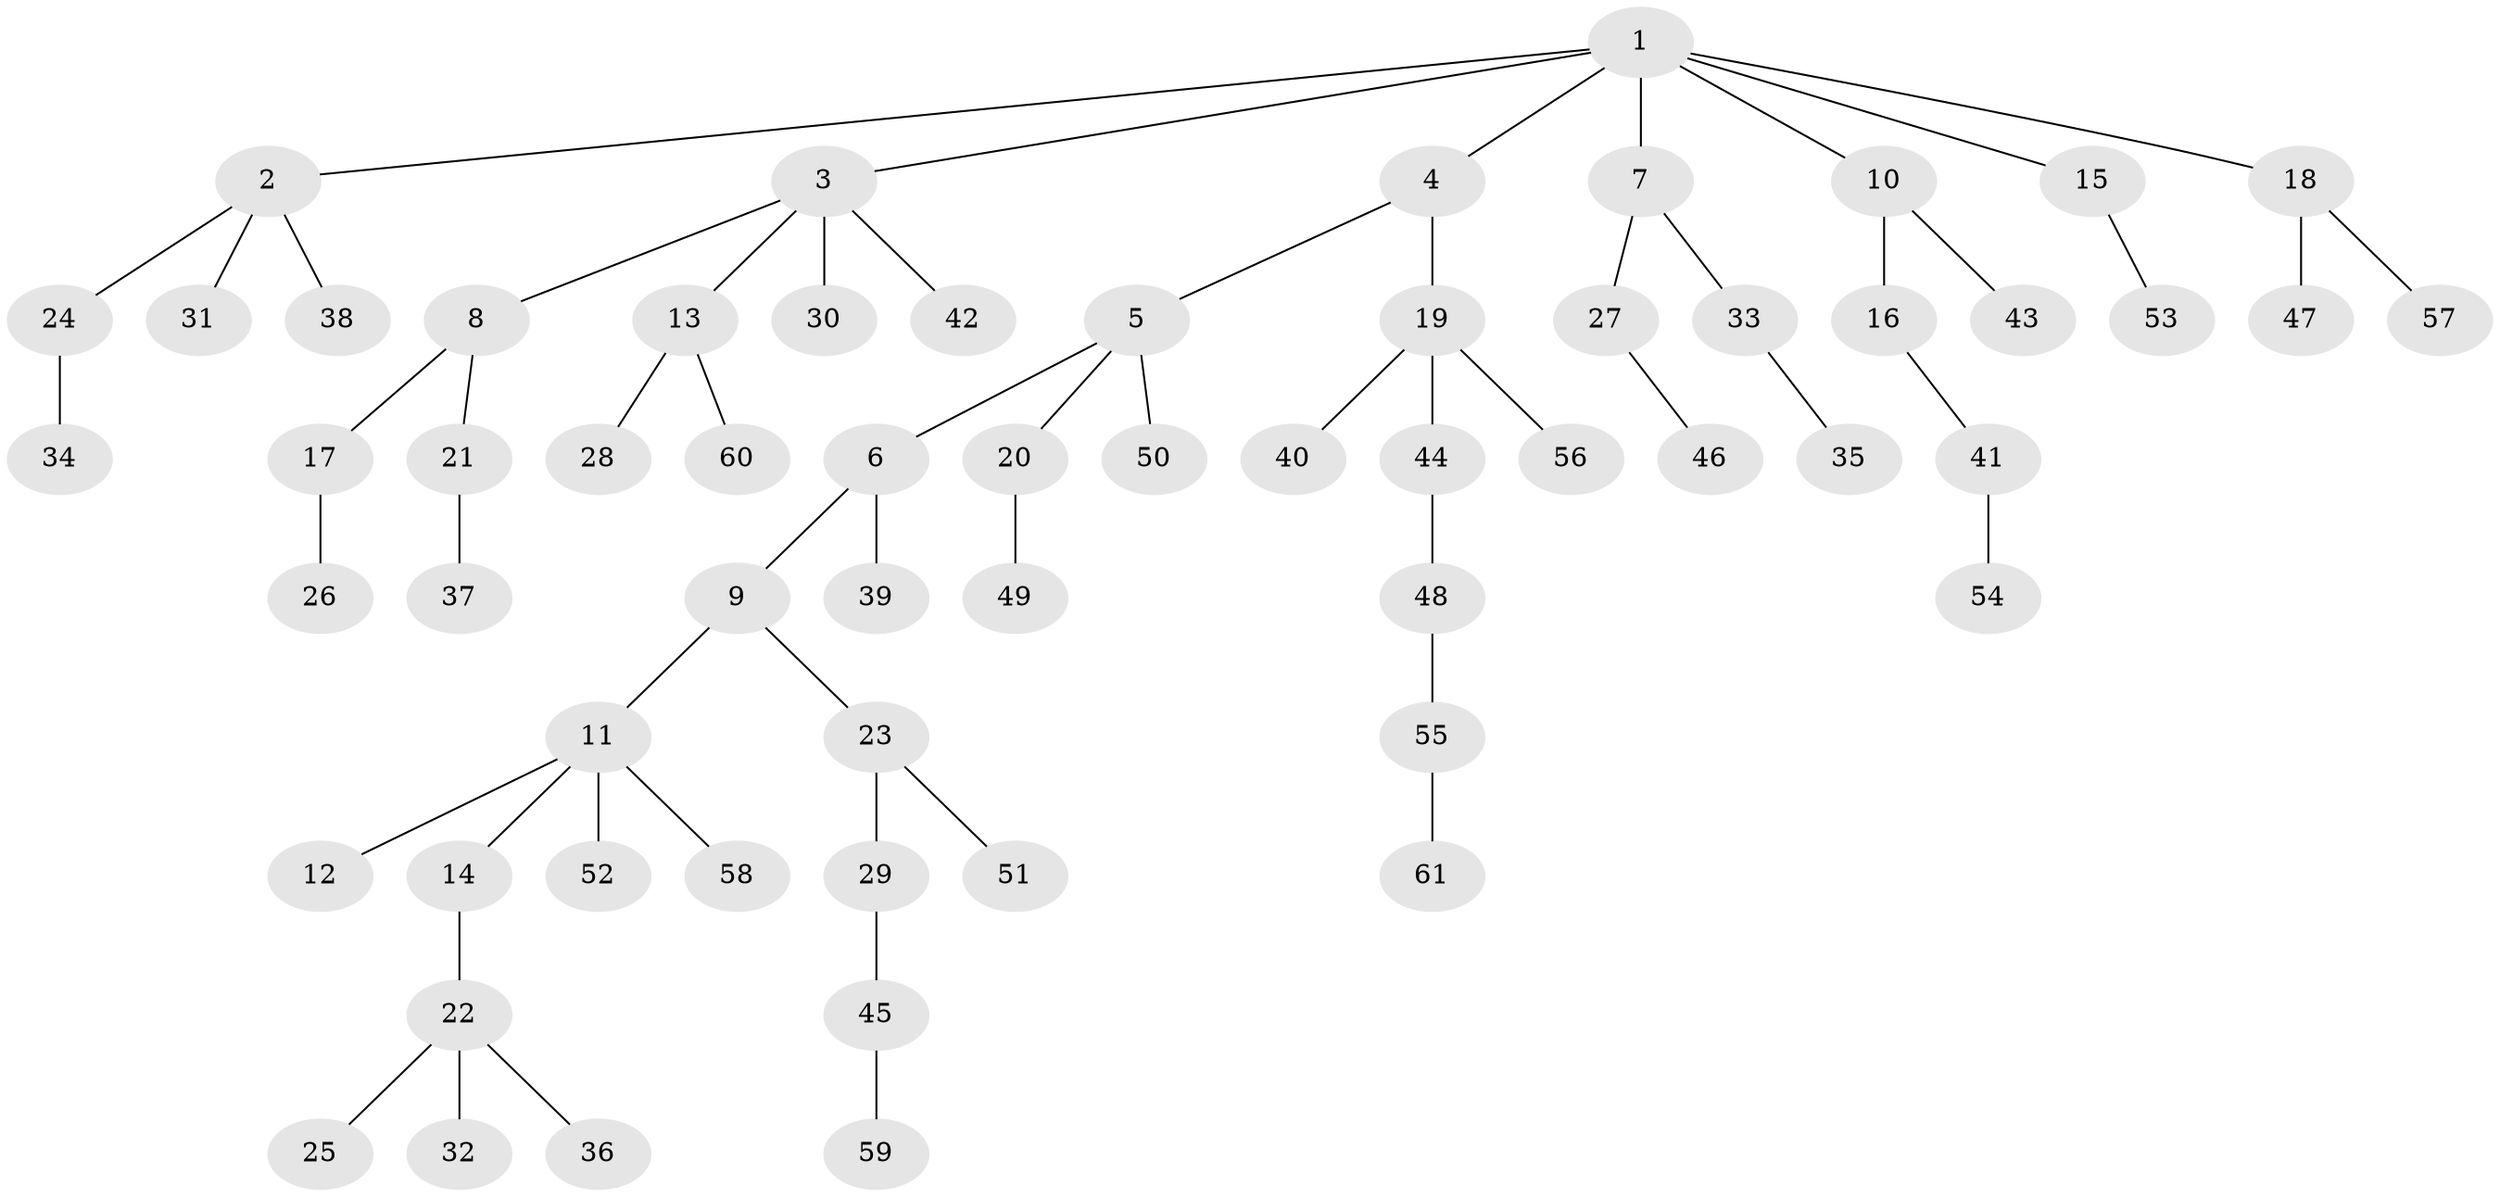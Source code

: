 // Generated by graph-tools (version 1.1) at 2025/26/03/09/25 03:26:33]
// undirected, 61 vertices, 60 edges
graph export_dot {
graph [start="1"]
  node [color=gray90,style=filled];
  1;
  2;
  3;
  4;
  5;
  6;
  7;
  8;
  9;
  10;
  11;
  12;
  13;
  14;
  15;
  16;
  17;
  18;
  19;
  20;
  21;
  22;
  23;
  24;
  25;
  26;
  27;
  28;
  29;
  30;
  31;
  32;
  33;
  34;
  35;
  36;
  37;
  38;
  39;
  40;
  41;
  42;
  43;
  44;
  45;
  46;
  47;
  48;
  49;
  50;
  51;
  52;
  53;
  54;
  55;
  56;
  57;
  58;
  59;
  60;
  61;
  1 -- 2;
  1 -- 3;
  1 -- 4;
  1 -- 7;
  1 -- 10;
  1 -- 15;
  1 -- 18;
  2 -- 24;
  2 -- 31;
  2 -- 38;
  3 -- 8;
  3 -- 13;
  3 -- 30;
  3 -- 42;
  4 -- 5;
  4 -- 19;
  5 -- 6;
  5 -- 20;
  5 -- 50;
  6 -- 9;
  6 -- 39;
  7 -- 27;
  7 -- 33;
  8 -- 17;
  8 -- 21;
  9 -- 11;
  9 -- 23;
  10 -- 16;
  10 -- 43;
  11 -- 12;
  11 -- 14;
  11 -- 52;
  11 -- 58;
  13 -- 28;
  13 -- 60;
  14 -- 22;
  15 -- 53;
  16 -- 41;
  17 -- 26;
  18 -- 47;
  18 -- 57;
  19 -- 40;
  19 -- 44;
  19 -- 56;
  20 -- 49;
  21 -- 37;
  22 -- 25;
  22 -- 32;
  22 -- 36;
  23 -- 29;
  23 -- 51;
  24 -- 34;
  27 -- 46;
  29 -- 45;
  33 -- 35;
  41 -- 54;
  44 -- 48;
  45 -- 59;
  48 -- 55;
  55 -- 61;
}
